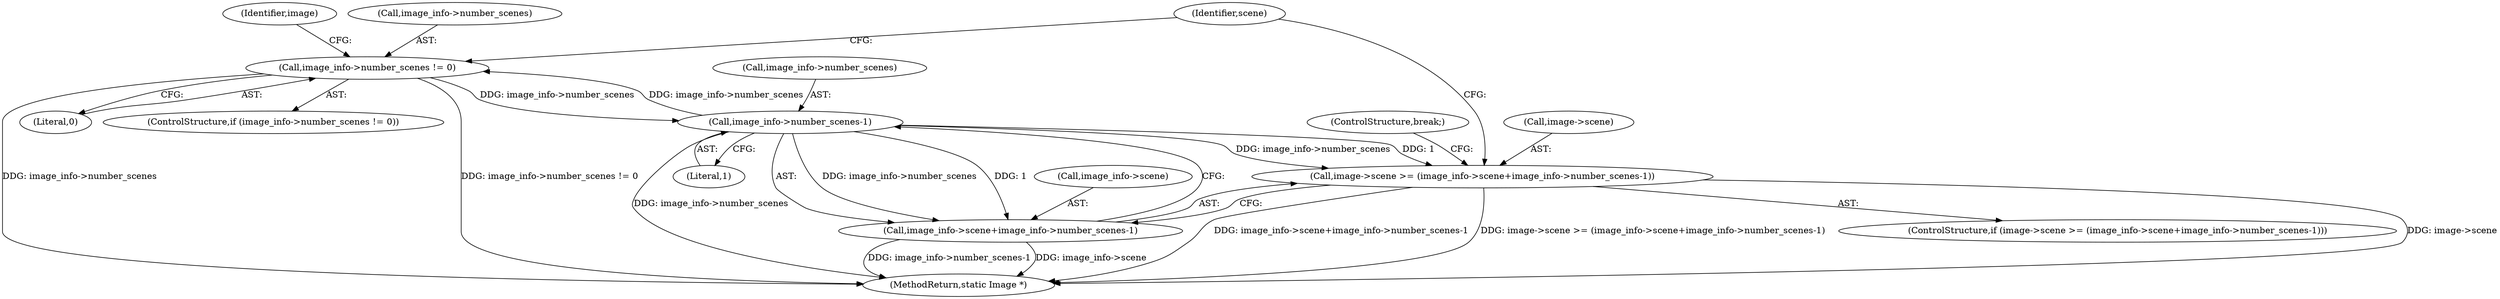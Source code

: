 digraph "0_ImageMagick_6b6bff054d569a77973f2140c0e86366e6168a6c_0@pointer" {
"1004329" [label="(Call,image_info->number_scenes != 0)"];
"1004343" [label="(Call,image_info->number_scenes-1)"];
"1004329" [label="(Call,image_info->number_scenes != 0)"];
"1004335" [label="(Call,image->scene >= (image_info->scene+image_info->number_scenes-1))"];
"1004339" [label="(Call,image_info->scene+image_info->number_scenes-1)"];
"1004344" [label="(Call,image_info->number_scenes)"];
"1004329" [label="(Call,image_info->number_scenes != 0)"];
"1004337" [label="(Identifier,image)"];
"1004339" [label="(Call,image_info->scene+image_info->number_scenes-1)"];
"1004333" [label="(Literal,0)"];
"1004351" [label="(Identifier,scene)"];
"1004347" [label="(Literal,1)"];
"1004330" [label="(Call,image_info->number_scenes)"];
"1004336" [label="(Call,image->scene)"];
"1004348" [label="(ControlStructure,break;)"];
"1004334" [label="(ControlStructure,if (image->scene >= (image_info->scene+image_info->number_scenes-1)))"];
"1004340" [label="(Call,image_info->scene)"];
"1004328" [label="(ControlStructure,if (image_info->number_scenes != 0))"];
"1004539" [label="(MethodReturn,static Image *)"];
"1004343" [label="(Call,image_info->number_scenes-1)"];
"1004335" [label="(Call,image->scene >= (image_info->scene+image_info->number_scenes-1))"];
"1004329" -> "1004328"  [label="AST: "];
"1004329" -> "1004333"  [label="CFG: "];
"1004330" -> "1004329"  [label="AST: "];
"1004333" -> "1004329"  [label="AST: "];
"1004337" -> "1004329"  [label="CFG: "];
"1004351" -> "1004329"  [label="CFG: "];
"1004329" -> "1004539"  [label="DDG: image_info->number_scenes"];
"1004329" -> "1004539"  [label="DDG: image_info->number_scenes != 0"];
"1004343" -> "1004329"  [label="DDG: image_info->number_scenes"];
"1004329" -> "1004343"  [label="DDG: image_info->number_scenes"];
"1004343" -> "1004339"  [label="AST: "];
"1004343" -> "1004347"  [label="CFG: "];
"1004344" -> "1004343"  [label="AST: "];
"1004347" -> "1004343"  [label="AST: "];
"1004339" -> "1004343"  [label="CFG: "];
"1004343" -> "1004539"  [label="DDG: image_info->number_scenes"];
"1004343" -> "1004335"  [label="DDG: image_info->number_scenes"];
"1004343" -> "1004335"  [label="DDG: 1"];
"1004343" -> "1004339"  [label="DDG: image_info->number_scenes"];
"1004343" -> "1004339"  [label="DDG: 1"];
"1004335" -> "1004334"  [label="AST: "];
"1004335" -> "1004339"  [label="CFG: "];
"1004336" -> "1004335"  [label="AST: "];
"1004339" -> "1004335"  [label="AST: "];
"1004348" -> "1004335"  [label="CFG: "];
"1004351" -> "1004335"  [label="CFG: "];
"1004335" -> "1004539"  [label="DDG: image->scene"];
"1004335" -> "1004539"  [label="DDG: image_info->scene+image_info->number_scenes-1"];
"1004335" -> "1004539"  [label="DDG: image->scene >= (image_info->scene+image_info->number_scenes-1)"];
"1004340" -> "1004339"  [label="AST: "];
"1004339" -> "1004539"  [label="DDG: image_info->scene"];
"1004339" -> "1004539"  [label="DDG: image_info->number_scenes-1"];
}

